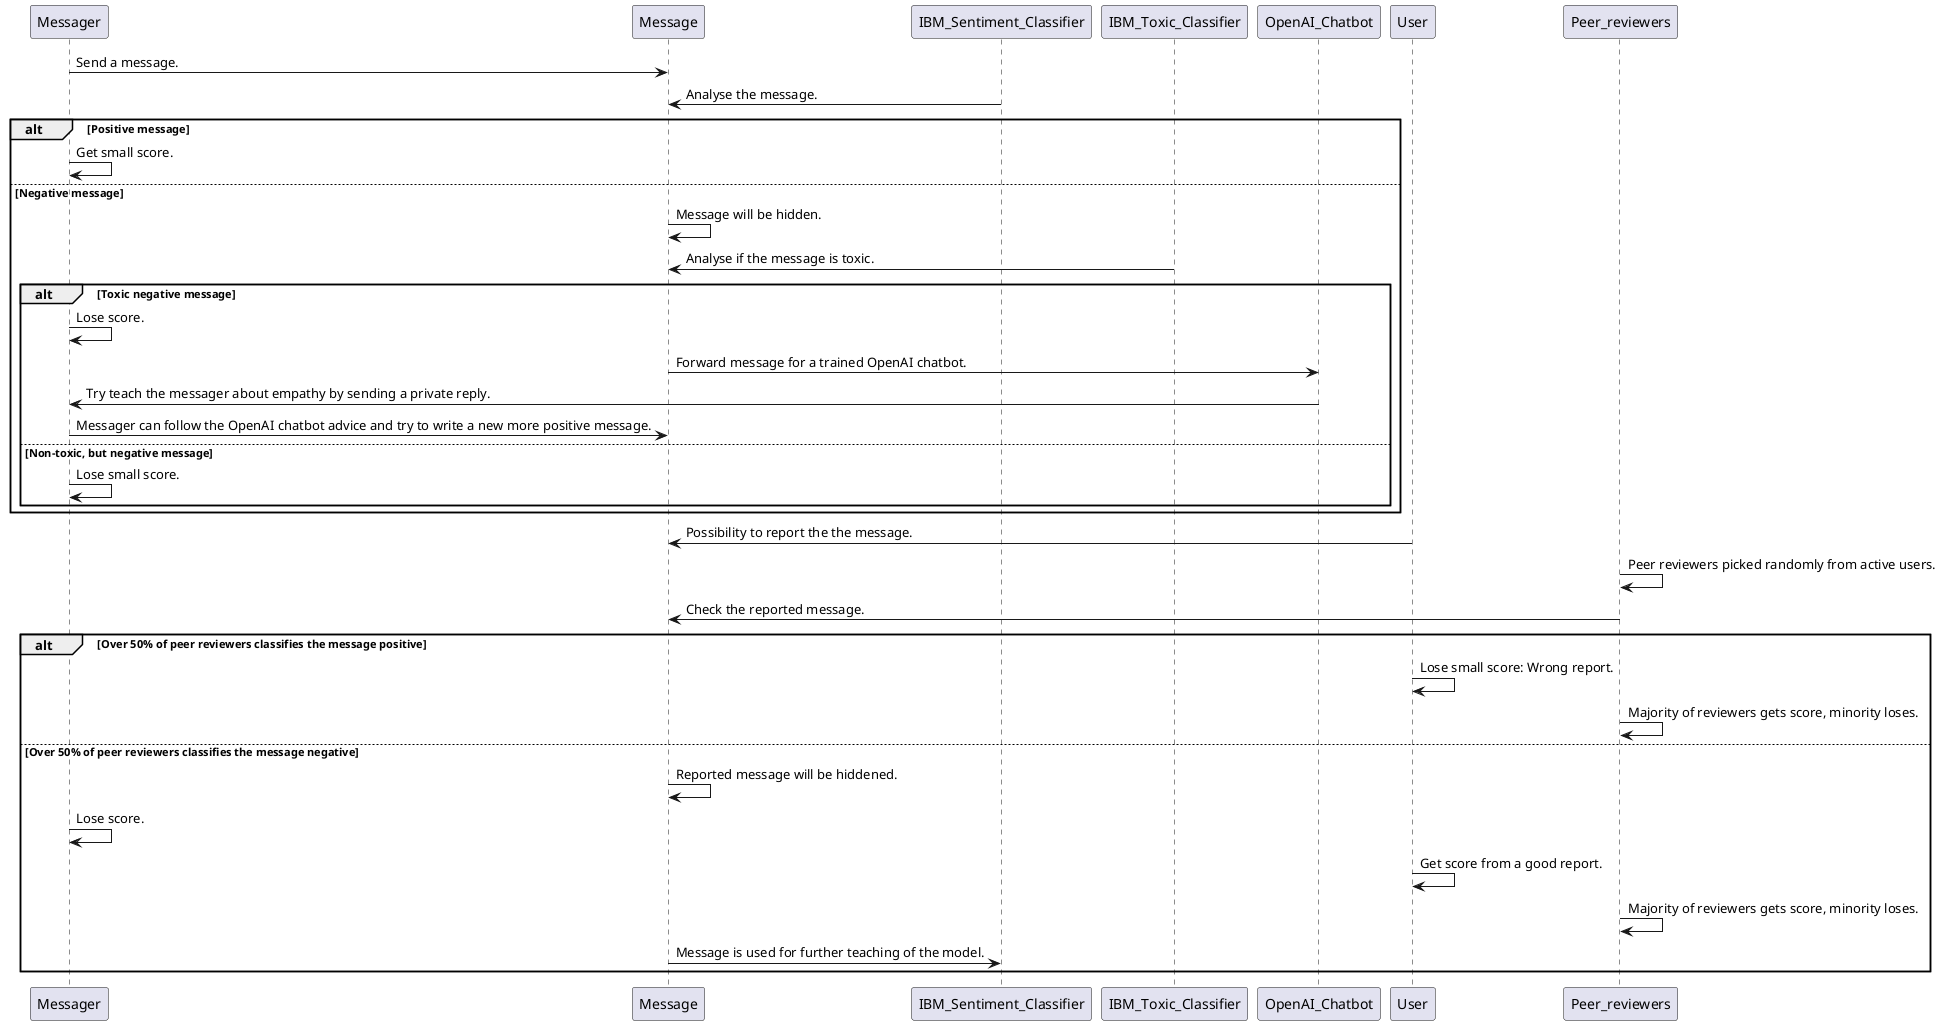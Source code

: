 @startuml Feel Good chat
Messager -> Message: Send a message.
IBM_Sentiment_Classifier -> Message: Analyse the message.

alt Positive message
    Messager -> Messager: Get small score.
else Negative message
    Message -> Message: Message will be hidden.
    IBM_Toxic_Classifier -> Message: Analyse if the message is toxic.
    alt Toxic negative message
        Messager -> Messager: Lose score.
        Message -> OpenAI_Chatbot: Forward message for a trained OpenAI chatbot.
        OpenAI_Chatbot -> Messager: Try teach the messager about empathy by sending a private reply.
        Messager -> Message: Messager can follow the OpenAI chatbot advice and try to write a new more positive message.
    else Non-toxic, but negative message
        Messager -> Messager: Lose small score.
    end
end

User -> Message: Possibility to report the the message.
Peer_reviewers -> Peer_reviewers: Peer reviewers picked randomly from active users.
Peer_reviewers -> Message: Check the reported message.

alt Over 50% of peer reviewers classifies the message positive
    User -> User: Lose small score: Wrong report.
    Peer_reviewers -> Peer_reviewers: Majority of reviewers gets score, minority loses.
else Over 50% of peer reviewers classifies the message negative
    Message -> Message: Reported message will be hiddened.
    Messager -> Messager: Lose score.
    User -> User: Get score from a good report.
    Peer_reviewers -> Peer_reviewers: Majority of reviewers gets score, minority loses.
    Message -> IBM_Sentiment_Classifier: Message is used for further teaching of the model.
end
@enduml